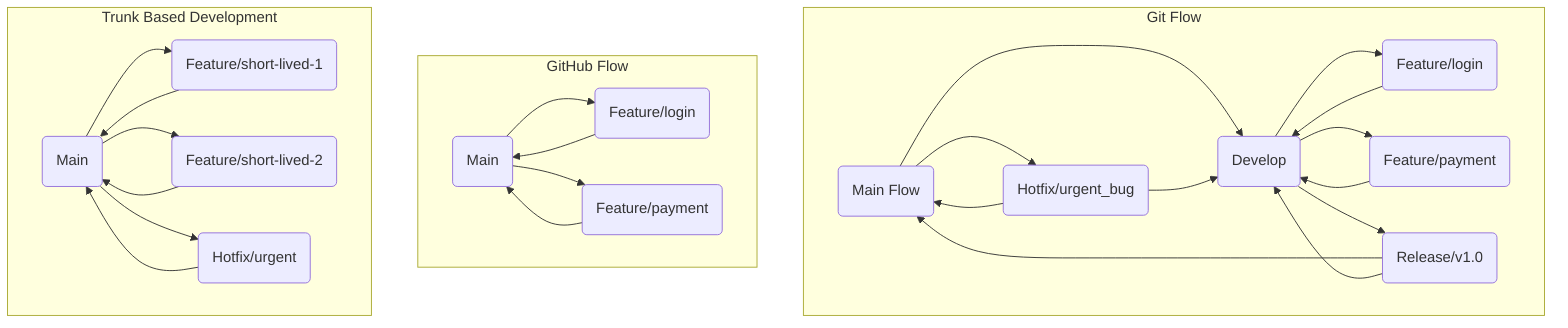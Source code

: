 %% Git Flow
flowchart TD
    subgraph GitFlow["Git Flow"]
        MF(Main Flow)
        DEV(Develop)
        F1(Feature/login)
        F2(Feature/payment)
        REL1(Release/v1.0)
        HOT1(Hotfix/urgent_bug)

        MF --> DEV
        DEV --> F1
        DEV --> F2
        F1 --> DEV
        F2 --> DEV
        DEV --> REL1
        REL1 --> MF
        REL1 --> DEV
        MF --> HOT1
        HOT1 --> MF
        HOT1 --> DEV
    end

    subgraph GitHubFlow["GitHub Flow"]
        MAIN(Main)
        F1_GH(Feature/login)
        F2_GH(Feature/payment)

        MAIN --> F1_GH
        MAIN --> F2_GH
        F1_GH --> MAIN
        F2_GH --> MAIN
    end

    subgraph TBD["Trunk Based Development"]
        MAIN_TBD(Main)
        F1_TBD(Feature/short-lived-1)
        F2_TBD(Feature/short-lived-2)
        HOT_TBD(Hotfix/urgent)

        MAIN_TBD --> F1_TBD
        MAIN_TBD --> F2_TBD
        F1_TBD --> MAIN_TBD
        F2_TBD --> MAIN_TBD
        MAIN_TBD --> HOT_TBD
        HOT_TBD --> MAIN_TBD
    end